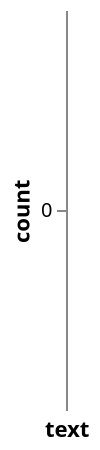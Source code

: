 {
  "$schema": "https://vega.github.io/schema/vega-lite/v3.json",
  "data": { "values":[
    {"comment": "between 12 and 12.43"},
    {"comment": "43 minutes past 12 o'clock (and 13 seconds)"}
  ]},
  "transform": [
    {
      "countpattern":{
        "field": "comment",
        "pattern": "\\d+",
        "stopwords": "13",
        "case": "lower",
        "as": ["text", "count"]
      }
    }
  ],
  "mark": "bar",
  "encoding": {
    "x": {
      "field": "text", "type": "ordinal"
    },
    "y": {
      "field": "count", "type": "quantitative"
    }
  }
}
